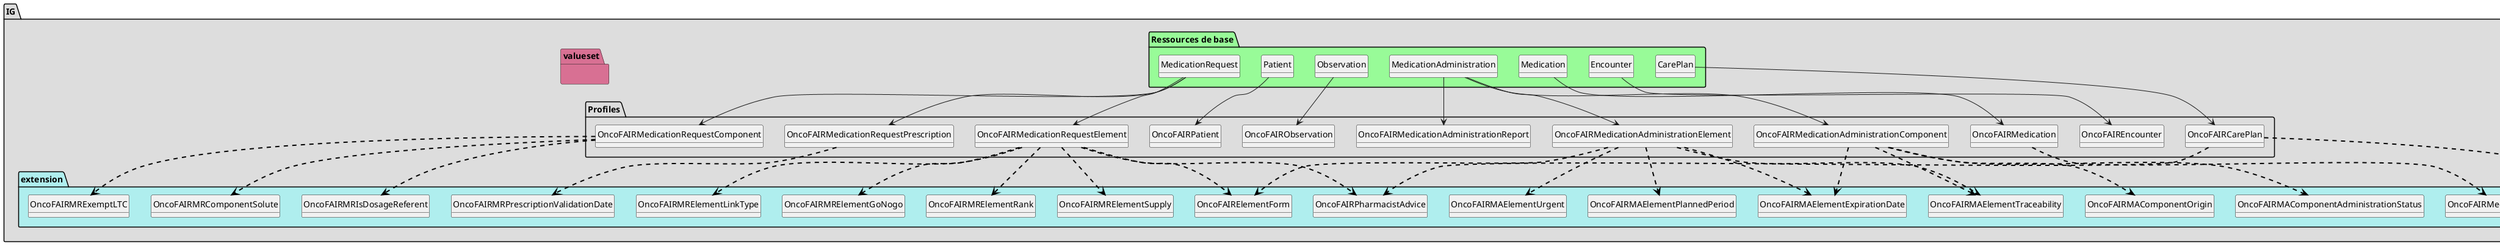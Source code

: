 @startuml
set namespaceSeparator ?
hide circle
hide class fields

package IG #DDDDDD{

     package Profiles #DDDDDD{

        class OncoFAIRCarePlan{

             CarePlan.extension => [1..None]
             CarePlan.extension:oncofair-cp-treatment => <&plus>[1..1]
             CarePlan.extension:oncofair-pharmacist-advice => <&plus>[0..1]
             CarePlan.identifier => [1..1]
             CarePlan.basedOn => [None..None]
             CarePlan.status => [None..None]
             CarePlan.title => [1..None]
             CarePlan.note => [None..None]
             CarePlan.note:indication => [0..1]
             CarePlan.note:indication.id => [1..None]
             CarePlan.note:comments => [0..1]
             CarePlan.note:comments.id => [1..None]
             CarePlan.note:idFatherProtocol => [0..1]
             CarePlan.note:idFatherProtocol.id => [1..None]
        } 

        class OncoFAIREncounter{

             Encounter.identifier => [1..1]
             Encounter.identifier.value => [1..None]
             Encounter.subject => [1..None]
        } 

        class OncoFAIRMedication{

             Medication.extension => [1..None]
             Medication.extension:oncofair-medication-type => <&plus>[1..1]
             Medication.code => [1..None]
        } 

        class OncoFAIRMedicationAdministrationComponent{

             MedicationAdministration.extension => [1..None]
             MedicationAdministration.extension:oncofair-ma-element-traceability => <&plus>[0..1]
             MedicationAdministration.extension:oncofair-ma-element-expirationdate => <&plus>[0..1]
             MedicationAdministration.extension:oncofair-ma-component-origin => <&plus>[0..1]
             MedicationAdministration.extension:oncofair-ma-component-administration-status => <&plus>[1..1]
             MedicationAdministration.partOf => [1..1]
             MedicationAdministration.medication => [None..None]
             MedicationAdministration.note => [None..None]
             MedicationAdministration.note:comments => [0..1]
             MedicationAdministration.note:comments.id => [1..None]
             MedicationAdministration.note:wording => [0..1]
             MedicationAdministration.note:wording.id => [1..None]
             MedicationAdministration.dosage => [1..None]
             MedicationAdministration.dosage.dose => [1..None]
             MedicationAdministration.dosage.rate[x] => [1..None]
             MedicationAdministration.dosage.rate[x]:rateQuantity => [1..1]
        } 

        class OncoFAIRMedicationAdministrationElement{

             MedicationAdministration.extension => [1..None]
             MedicationAdministration.extension:oncofair-ma-element-urgent => <&plus>[0..1]
             MedicationAdministration.extension:oncofair-ma-element-expirationdate => <&plus>[0..1]
             MedicationAdministration.extension:oncofair-ma-element-traceability => <&plus>[0..1]
             MedicationAdministration.extension:oncofair-ma-plannedperiod => <&plus>[1..1]
             MedicationAdministration.extension:oncofair-element-form => <&plus>[0..1]
             MedicationAdministration.identifier => [1..1]
             MedicationAdministration.partOf => [1..1]
             MedicationAdministration.category => [None..None]
             MedicationAdministration.category:code => [0..1]
             MedicationAdministration.category:nature => [0..1]
             MedicationAdministration.occurence[x] => [None..None]
             MedicationAdministration.occurence[x]:occurencePeriod => [0..1]
             MedicationAdministration.occurence[x]:occurencePeriod.start => [1..None]
             MedicationAdministration.occurence[x]:occurencePeriod.end => [None..None]
             MedicationAdministration.request => [None..None]
             MedicationAdministration.request.identifier => [None..None]
             MedicationAdministration.device => [None..None]
             MedicationAdministration.note => [1..None]
             MedicationAdministration.note:wording => [1..1]
             MedicationAdministration.note:wording.id => [1..None]
             MedicationAdministration.note:comments => [0..1]
             MedicationAdministration.note:comments.id => [1..None]
             MedicationAdministration.dosage => [None..None]
             MedicationAdministration.dosage.site => [None..None]
             MedicationAdministration.dosage.route => [None..None]
             MedicationAdministration.dosage.method => [None..None]
        } 

        class OncoFAIRMedicationAdministrationReport{

             MedicationAdministration.identifier => [1..1]
             MedicationAdministration.encounter => [1..None]
             MedicationAdministration.performer => [1..1]
             MedicationAdministration.performer.actor => [None..None]
        } 

        class OncoFAIRMedicationRequestPrescription{

             MedicationRequest.extension => [1..None]
             MedicationRequest.extension:oncofair-mr-prescription-validation-date => <&plus>[1..1]
             MedicationRequest.identifier => [1..1]
             MedicationRequest.identifier.value => [1..None]
             MedicationRequest.basedOn => [None..None]
             MedicationRequest.medication => [None..None]
             MedicationRequest.medication.concept.coding.code => [None..None]
             MedicationRequest.encounter => [1..None]
             MedicationRequest.supportingInformation => [None..None]
             MedicationRequest.supportingInformation:accomodationUnit => [0..1]
             MedicationRequest.supportingInformation:accomodationUnit.id => [1..None]
             MedicationRequest.supportingInformation:medicalLiabiltyUnit => [0..1]
             MedicationRequest.supportingInformation:medicalLiabiltyUnit.id => [1..None]
             MedicationRequest.reason => [None..None]
             MedicationRequest.note => [None..1]
        } 

        class OncoFAIRObservation{

             Observation.code => [None..None]
             Observation.effective[x] => [1..None]
             Observation.effective[x]:effectiveDateTime => [1..1]
             Observation.issued => [None..None]
             Observation.value[x] => [1..None]
        } 

        class OncoFAIRPatient{

             Patient.identifier => [1..1]
        } 

        class OncoFAIRMedicationRequestComponent{

             MedicationRequest.extension => [None..None]
             MedicationRequest.extension:oncofair-mr-exempt-ltc => <&plus>[0..1]
             MedicationRequest.extension:oncofair-mr-component-solute => <&plus>[0..1]
             MedicationRequest.extension:oncofair-mr-is-dosage-referent => <&plus>[0..1]
             MedicationRequest.basedOn => [1..1]
             MedicationRequest.medication => [None..None]
             MedicationRequest.note => [1..None]
             MedicationRequest.note:wording => [1..1]
             MedicationRequest.note:wording.id => [1..None]
             MedicationRequest.note:comments => [0..1]
             MedicationRequest.note:comments.id => [1..None]
             MedicationRequest.note:indication => [0..1]
             MedicationRequest.note:indication.id => [1..None]
             MedicationRequest.dosageInstruction => [None..1]
             MedicationRequest.dosageInstruction.doseAndRate => [None..1]
             MedicationRequest.dosageInstruction.doseAndRate.dose[x] => [1..None]
             MedicationRequest.dosageInstruction.doseAndRate.dose[x]:doseQuantity => [1..1]
             MedicationRequest.substitution => [None..None]
             MedicationRequest.substitution.allowed[x] => [None..None]
             MedicationRequest.substitution.allowed[x]:allowedBoolean => [0..1]
        } 

        class OncoFAIRMedicationRequestElement{

             MedicationRequest.extension => [None..None]
             MedicationRequest.extension:oncofair-element-form => <&plus>[0..1]
             MedicationRequest.extension:oncofair-mr-element-supply => <&plus>[0..1]
             MedicationRequest.extension:oncofair-mr-element-rank => <&plus>[0..1]
             MedicationRequest.extension:oncofair-mr-element-go-nogo => <&plus>[0..1]
             MedicationRequest.extension:oncofair-pharmacist-advice => <&plus>[0..1]
             MedicationRequest.identifier => [1..1]
             MedicationRequest.identifier.value => [1..None]
             MedicationRequest.basedOn => [1..None]
             MedicationRequest.basedOn:prescription => [1..1]
             MedicationRequest.basedOn:element => [0..*]
             MedicationRequest.basedOn:element.extension => [1..None]
             MedicationRequest.basedOn:element.extension:oncofair-mr-element-link-type => <&plus>[1..1]
             MedicationRequest.basedOn:protocol => [0..1]
             MedicationRequest.groupIdentifier => [1..None]
             MedicationRequest.groupIdentifier.value => [1..None]
             MedicationRequest.status => [None..None]
             MedicationRequest.priority => [None..None]
             MedicationRequest.medication => [None..None]
             MedicationRequest.medication.concept.coding.code => [None..None]
             MedicationRequest.requester => [None..None]
             MedicationRequest.device => [None..None]
             MedicationRequest.note => [None..None]
             MedicationRequest.note:wording => [0..1]
             MedicationRequest.note:wording.id => [1..None]
             MedicationRequest.note:indication => [0..1]
             MedicationRequest.note:indication.id => [1..None]
             MedicationRequest.note:comments => [0..1]
             MedicationRequest.note:comments.id => [1..None]
             MedicationRequest.effectiveDosePeriod => [None..None]
             MedicationRequest.effectiveDosePeriod.start => [None..None]
             MedicationRequest.effectiveDosePeriod.end => [None..None]
             MedicationRequest.dosageInstruction => [None..None]
             MedicationRequest.dosageInstruction:element => [0..1]
             MedicationRequest.dosageInstruction:element.id => [1..None]
             MedicationRequest.dosageInstruction:element.text => [None..None]
             MedicationRequest.dosageInstruction:element.additionalInstruction => [None..1]
             MedicationRequest.dosageInstruction:element.timing.repeat.bounds[x] => [None..None]
             MedicationRequest.dosageInstruction:element.timing.repeat.bounds[x]:boundsPeriod => [0..1]
             MedicationRequest.dosageInstruction:element.timing.repeat.bounds[x]:boundsPeriod.start => [None..None]
             MedicationRequest.dosageInstruction:element.timing.repeat.bounds[x]:boundsPeriod.end => [None..None]
             MedicationRequest.dosageInstruction:element.timing.repeat.offset => [None..None]
             MedicationRequest.dosageInstruction:element.site => [None..None]
             MedicationRequest.dosageInstruction:element.route => [None..None]
             MedicationRequest.dosageInstruction:element.method => [None..None]
             MedicationRequest.dosageInstruction:posology => [0..*]
             MedicationRequest.dosageInstruction:posology.id => [1..None]
             MedicationRequest.dosageInstruction:posology.timing.event => [None..None]
             MedicationRequest.dosageInstruction:posology.timing.event:startEvent => [0..1]
             MedicationRequest.dosageInstruction:posology.timing.event:startEvent.id => [1..None]
             MedicationRequest.dosageInstruction:posology.timing.event:endEvent => [0..1]
             MedicationRequest.dosageInstruction:posology.timing.event:endEvent.id => [1..None]
             MedicationRequest.dosageInstruction:posology.timing.repeat.duration => [None..None]
             MedicationRequest.dosageInstruction:posology.timing.repeat.frequency => [None..None]
             MedicationRequest.dosageInstruction:posology.doseAndRate.dose[x] => [None..None]
             MedicationRequest.dosageInstruction:posology.doseAndRate.dose[x]:doseQuantity => [0..1]
             MedicationRequest.dosageInstruction:posology.doseAndRate.rate[x] => [None..None]
             MedicationRequest.dosageInstruction:posology.doseAndRate.rate[x]:rateQuantity => [0..1]
             MedicationRequest.substitution => [None..None]
         }

     }
     package extension #paleturquoise {

     OncoFAIRCarePlan -[#black,dashed,thickness=2]-> OncoFAIRCPTreatment
     OncoFAIRCarePlan -[#black,dashed,thickness=2]-> OncoFAIRPharmacistAdvice
     OncoFAIRMedication -[#black,dashed,thickness=2]-> OncoFAIRMedicationType
     OncoFAIRMedicationAdministrationComponent -[#black,dashed,thickness=2]-> OncoFAIRMAElementTraceability
     OncoFAIRMedicationAdministrationComponent -[#black,dashed,thickness=2]-> OncoFAIRMAElementExpirationDate
     OncoFAIRMedicationAdministrationComponent -[#black,dashed,thickness=2]-> OncoFAIRMAComponentOrigin
     OncoFAIRMedicationAdministrationComponent -[#black,dashed,thickness=2]-> OncoFAIRMAComponentAdministrationStatus
     OncoFAIRMedicationAdministrationElement -[#black,dashed,thickness=2]-> OncoFAIRMAElementUrgent
     OncoFAIRMedicationAdministrationElement -[#black,dashed,thickness=2]-> OncoFAIRMAElementExpirationDate
     OncoFAIRMedicationAdministrationElement -[#black,dashed,thickness=2]-> OncoFAIRMAElementTraceability
     OncoFAIRMedicationAdministrationElement -[#black,dashed,thickness=2]-> OncoFAIRMAElementPlannedPeriod
     OncoFAIRMedicationAdministrationElement -[#black,dashed,thickness=2]-> OncoFAIRElementForm
     OncoFAIRMedicationRequestPrescription -[#black,dashed,thickness=2]-> OncoFAIRMRPrescriptionValidationDate
     OncoFAIRMedicationRequestComponent -[#black,dashed,thickness=2]-> OncoFAIRMRExemptLTC
     OncoFAIRMedicationRequestComponent -[#black,dashed,thickness=2]-> OncoFAIRMRComponentSolute
     OncoFAIRMedicationRequestComponent -[#black,dashed,thickness=2]-> OncoFAIRMRIsDosageReferent
     OncoFAIRMedicationRequestElement -[#black,dashed,thickness=2]-> OncoFAIRElementForm
     OncoFAIRMedicationRequestElement -[#black,dashed,thickness=2]-> OncoFAIRMRElementSupply
     OncoFAIRMedicationRequestElement -[#black,dashed,thickness=2]-> OncoFAIRMRElementRank
     OncoFAIRMedicationRequestElement -[#black,dashed,thickness=2]-> OncoFAIRMRElementGoNogo
     OncoFAIRMedicationRequestElement -[#black,dashed,thickness=2]-> OncoFAIRPharmacistAdvice
     OncoFAIRMedicationRequestElement -[#black,dashed,thickness=2]-> OncoFAIRMRElementLinkType

        class OncoFAIRCPTreatment{

          Extension.extension => [1..None]
          Extension.extension:treatmentRank => [0..1]
          Extension.extension:treatmentRank.extension => [None..0]
          Extension.extension:treatmentRank.url => [None..None]
          Extension.extension:treatmentRank.value[x] => [None..None]
          Extension.extension:dayRank => [0..1]
          Extension.extension:dayRank.extension => [None..0]
          Extension.extension:dayRank.url => [None..None]
          Extension.extension:dayRank.value[x] => [None..None]
          Extension.extension:dateTimeReference => [1..1]
          Extension.extension:dateTimeReference.extension => [None..0]
          Extension.extension:dateTimeReference.url => [None..None]
          Extension.extension:dateTimeReference.value[x] => [None..None]
          Extension.url => [None..None]
          Extension.value[x] => [None..0]
        } 
        class OncoFAIRElementForm{

          Extension.extension => [None..0]
          Extension.url => [None..None]
          Extension.value[x] => [None..None]
        } 
        class OncoFAIRMAComponentAdministrationStatus{

          Extension.extension => [None..0]
          Extension.url => [None..None]
          Extension.value[x] => [None..None]
        } 
        class OncoFAIRMAComponentOrigin{

          Extension.extension => [None..0]
          Extension.url => [None..None]
          Extension.value[x] => [None..None]
        } 
        class OncoFAIRMAElementExpirationDate{

          Extension.extension => [None..0]
          Extension.url => [None..None]
          Extension.value[x] => [None..None]
        } 
        class OncoFAIRMAElementPlannedPeriod{

          Extension.extension => [None..0]
          Extension.url => [None..None]
          Extension.value[x] => [None..None]
          Extension.value[x].start => [1..None]
          Extension.value[x].end => [None..None]
        } 
        class OncoFAIRMAElementTraceability{

          Extension.extension:batchNumber => [0..1]
          Extension.extension:batchNumber.extension => [None..0]
          Extension.extension:batchNumber.url => [None..None]
          Extension.extension:batchNumber.value[x] => [None..None]
          Extension.extension:serialNumber => [0..1]
          Extension.extension:serialNumber.extension => [None..0]
          Extension.extension:serialNumber.url => [None..None]
          Extension.extension:serialNumber.value[x] => [None..None]
          Extension.url => [None..None]
          Extension.value[x] => [None..0]
        } 
        class OncoFAIRMAElementUrgent{

          Extension.extension => [None..0]
          Extension.url => [None..None]
          Extension.value[x] => [None..None]
        } 
        class OncoFAIRMedicationType{

          Extension.extension => [None..0]
          Extension.url => [None..None]
          Extension.value[x] => [None..None]
        } 
        class OncoFAIRMRComponentSolute{

          Extension.extension => [None..0]
          Extension.url => [None..None]
          Extension.value[x] => [None..None]
        } 
        class OncoFAIRMRElementGoNogo{

          Extension.extension:GoNogoStatus => [0..1]
          Extension.extension:GoNogoStatus.extension => [None..0]
          Extension.extension:GoNogoStatus.url => [None..None]
          Extension.extension:GoNogoStatus.value[x] => [None..None]
          Extension.extension:GoNogoReasonWaiting => [0..1]
          Extension.extension:GoNogoReasonWaiting.extension => [None..0]
          Extension.extension:GoNogoReasonWaiting.url => [None..None]
          Extension.extension:GoNogoReasonWaiting.value[x] => [None..None]
          Extension.url => [None..None]
          Extension.value[x] => [None..0]
        } 
        class OncoFAIRMRElementLinkType{

          Extension.extension => [None..0]
          Extension.url => [None..None]
          Extension.value[x] => [None..None]
        } 
        class OncoFAIRMRElementRank{

          Extension.extension => [None..0]
          Extension.url => [None..None]
          Extension.value[x] => [None..None]
        } 
        class OncoFAIRMRElementSupply{

          Extension.extension => [None..0]
          Extension.url => [None..None]
          Extension.value[x] => [None..None]
        } 
        class OncoFAIRMRExemptLTC{

          Extension.extension => [None..0]
          Extension.url => [None..None]
          Extension.value[x] => [None..None]
        } 
        class OncoFAIRMRIsDosageReferent{

          Extension.extension => [None..0]
          Extension.url => [None..None]
          Extension.value[x] => [None..None]
        } 
        class OncoFAIRMRPrescriptionValidationDate{

          Extension.extension => [None..0]
          Extension.url => [None..None]
          Extension.value[x] => [None..None]
        } 
        class OncoFAIRPharmacistAdvice{

          Extension.extension:pharmacistValidation => [0..1]
          Extension.extension:pharmacistValidation.extension => [None..0]
          Extension.extension:pharmacistValidation.url => [None..None]
          Extension.extension:pharmacistValidation.value[x] => [None..None]
          Extension.extension:pharmacistProposal => [0..1]
          Extension.extension:pharmacistProposal.extension => [None..0]
          Extension.extension:pharmacistProposal.url => [None..None]
          Extension.extension:pharmacistProposal.value[x] => [None..None]
          Extension.url => [None..None]
          Extension.value[x] => [None..0]
         }
     }
     package valueset #PaleVioletRed{
       }

package "Ressources de base" #palegreen {

 class "CarePlan" as  classc1c8e4b50c739ddc150dd233aa035d7a 

    classc1c8e4b50c739ddc150dd233aa035d7a --> OncoFAIRCarePlan

 class "Encounter" as  classd1e9f9f891de8f9a655739a01fbf68f0 

    classd1e9f9f891de8f9a655739a01fbf68f0 --> OncoFAIREncounter

 class "Medication" as  class353bd6f65060d17097c3b03141e79cce 

    class353bd6f65060d17097c3b03141e79cce --> OncoFAIRMedication

 class "MedicationAdministration" as  classcb08d1580a4f19d9fc3a0c98169f1144 

    classcb08d1580a4f19d9fc3a0c98169f1144 --> OncoFAIRMedicationAdministrationComponent

 class "MedicationAdministration" as  classcb08d1580a4f19d9fc3a0c98169f1144 

    classcb08d1580a4f19d9fc3a0c98169f1144 --> OncoFAIRMedicationAdministrationElement

 class "MedicationAdministration" as  classcb08d1580a4f19d9fc3a0c98169f1144 

    classcb08d1580a4f19d9fc3a0c98169f1144 --> OncoFAIRMedicationAdministrationReport

 class "MedicationRequest" as  class2071abb7e1482ea8731af3cdcaed7225 

    class2071abb7e1482ea8731af3cdcaed7225 --> OncoFAIRMedicationRequestPrescription

 class "Observation" as  classc680d437163cc6bab4f9bdb35c3073d0 

    classc680d437163cc6bab4f9bdb35c3073d0 --> OncoFAIRObservation

 class "Patient" as  class01122a97dca927210827560cb7d76af8 

    class01122a97dca927210827560cb7d76af8 --> OncoFAIRPatient

 class "MedicationRequest" as  class2071abb7e1482ea8731af3cdcaed7225 

    class2071abb7e1482ea8731af3cdcaed7225 --> OncoFAIRMedicationRequestComponent

 class "MedicationRequest" as  class2071abb7e1482ea8731af3cdcaed7225 

    class2071abb7e1482ea8731af3cdcaed7225 --> OncoFAIRMedicationRequestElement
}
@enduml